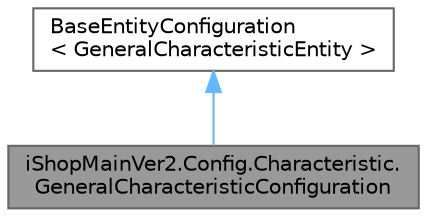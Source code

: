 digraph "iShopMainVer2.Config.Characteristic.GeneralCharacteristicConfiguration"
{
 // LATEX_PDF_SIZE
  bgcolor="transparent";
  edge [fontname=Helvetica,fontsize=10,labelfontname=Helvetica,labelfontsize=10];
  node [fontname=Helvetica,fontsize=10,shape=box,height=0.2,width=0.4];
  Node1 [id="Node000001",label="iShopMainVer2.Config.Characteristic.\lGeneralCharacteristicConfiguration",height=0.2,width=0.4,color="gray40", fillcolor="grey60", style="filled", fontcolor="black",tooltip=" "];
  Node2 -> Node1 [id="edge1_Node000001_Node000002",dir="back",color="steelblue1",style="solid",tooltip=" "];
  Node2 [id="Node000002",label="BaseEntityConfiguration\l\< GeneralCharacteristicEntity \>",height=0.2,width=0.4,color="gray40", fillcolor="white", style="filled",URL="$classi_shop_main_ver2_1_1_config_1_1_base_entity_configuration.html",tooltip=" "];
}

